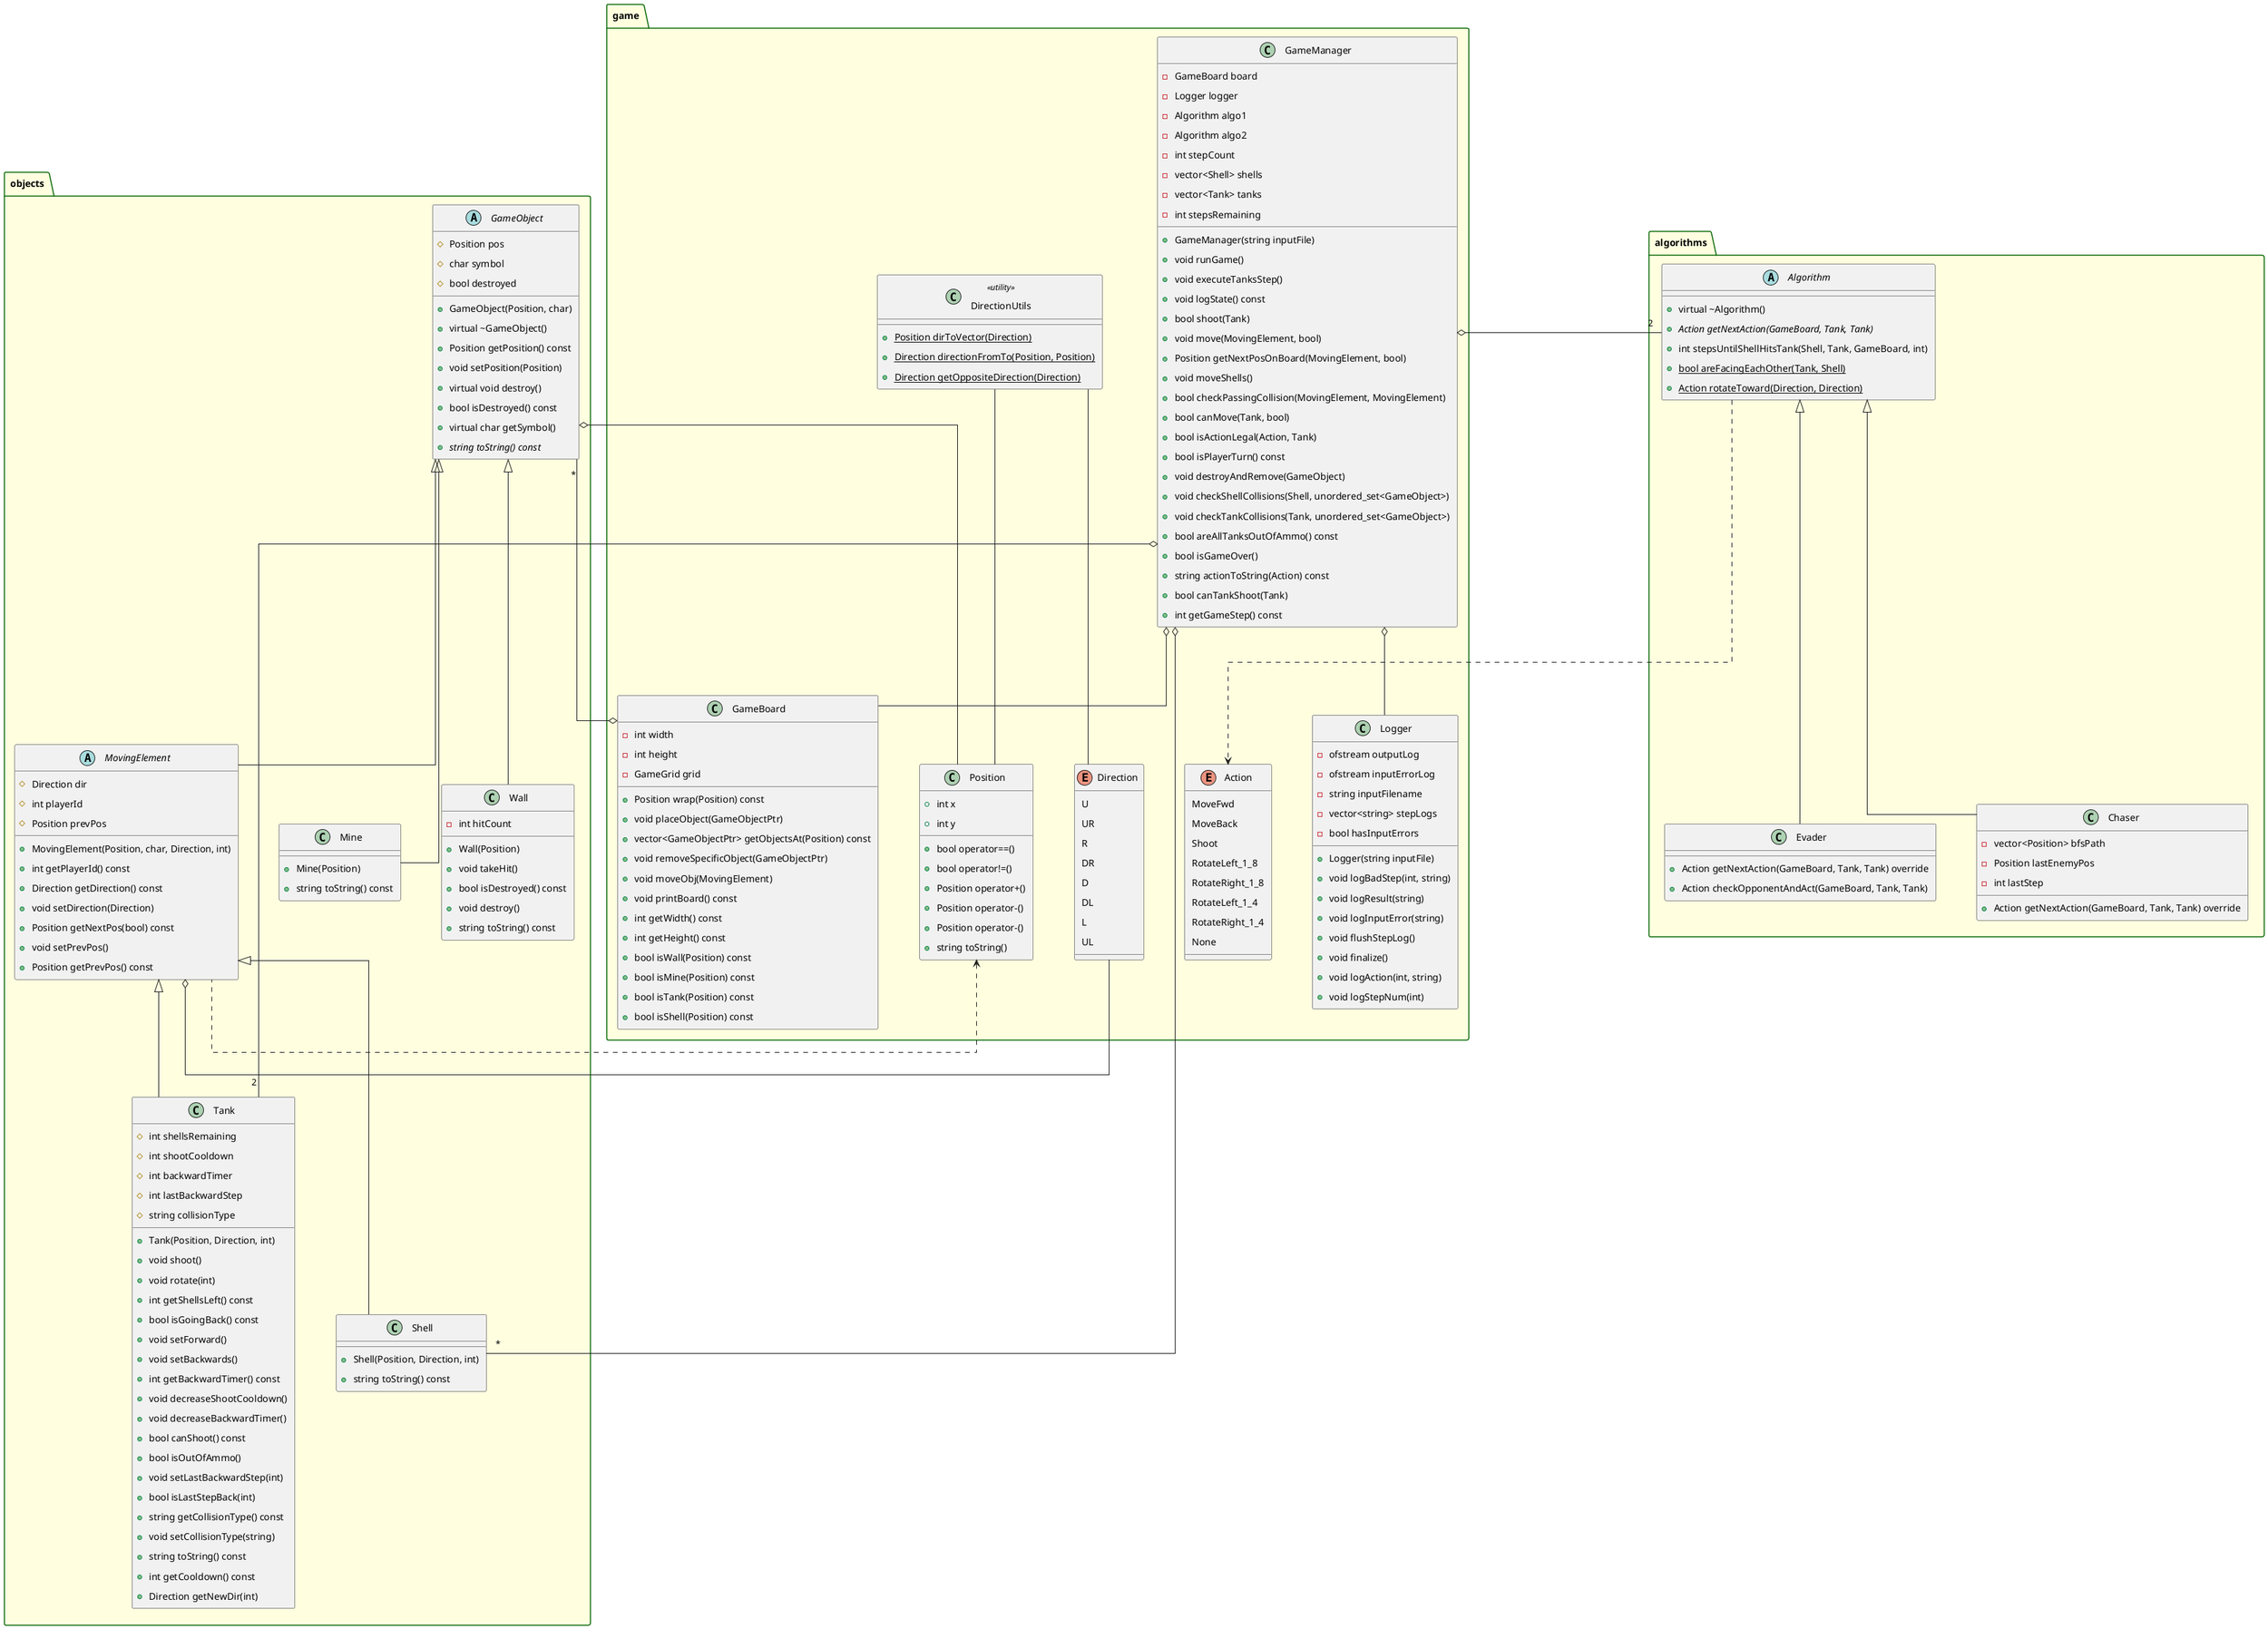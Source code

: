 @startuml "Tank Game Class Diagram"
' Layout settings that don't affect arrow types
skinparam padding 5
skinparam packageMargin 200
skinparam packagePadding 1000
skinparam nodesep 60
skinparam ranksep 100
skinparam linetype ortho
skinparam PackageBorderColor DarkGreen
skinparam PackageBackgroundColor LightYellow
' Game components
package "game" {
  together {
    enum Direction {
      U
      UR
      R
      DR
      D
      DL
      L
      UL
    }

    enum Action {
      MoveFwd
      MoveBack
      Shoot
      RotateLeft_1_8
      RotateRight_1_8
      RotateLeft_1_4
      RotateRight_1_4
      None
    }

    class Position {
      +int x
      +int y
      +bool operator==()
      +bool operator!=()
      +Position operator+()
      +Position operator-()
      +Position operator-()
      +string toString()
    }
  }

  class DirectionUtils <<utility>> {
    +{static} Position dirToVector(Direction)
    +{static} Direction directionFromTo(Position, Position)
    +{static} Direction getOppositeDirection(Direction)
  }

  class Logger {
    -ofstream outputLog
    -ofstream inputErrorLog
    -string inputFilename
    -vector<string> stepLogs
    -bool hasInputErrors
    +Logger(string inputFile)
    +void logBadStep(int, string)
    +void logResult(string)
    +void logInputError(string)
    +void flushStepLog()
    +void finalize()
    +void logAction(int, string)
    +void logStepNum(int)
  }

  class GameBoard {
    -int width
    -int height
    -GameGrid grid
    +Position wrap(Position) const
    +void placeObject(GameObjectPtr)
    +vector<GameObjectPtr> getObjectsAt(Position) const
    +void removeSpecificObject(GameObjectPtr)
    +void moveObj(MovingElement)
    +void printBoard() const
    +int getWidth() const
    +int getHeight() const
    +bool isWall(Position) const
    +bool isMine(Position) const
    +bool isTank(Position) const
    +bool isShell(Position) const
  }

  class GameManager {
    -GameBoard board
    -Logger logger
    -Algorithm algo1
    -Algorithm algo2
    -int stepCount
    -vector<Shell> shells
    -vector<Tank> tanks
    -int stepsRemaining
    +GameManager(string inputFile)
    +void runGame()
    +void executeTanksStep()
    +void logState() const
    +bool shoot(Tank)
    +void move(MovingElement, bool)
    +Position getNextPosOnBoard(MovingElement, bool)
    +void moveShells()
    +bool checkPassingCollision(MovingElement, MovingElement)
    +bool canMove(Tank, bool)
    +bool isActionLegal(Action, Tank)
    +bool isPlayerTurn() const
    +void destroyAndRemove(GameObject)
    +void checkShellCollisions(Shell, unordered_set<GameObject>)
    +void checkTankCollisions(Tank, unordered_set<GameObject>)
    +bool areAllTanksOutOfAmmo() const
    +bool isGameOver()
    +string actionToString(Action) const
    +bool canTankShoot(Tank)
    +int getGameStep() const
  }
}

' Game objects
package "objects" {
  abstract class GameObject {
    #Position pos
    #char symbol
    #bool destroyed
    +GameObject(Position, char)
    +virtual ~GameObject()
    +Position getPosition() const
    +void setPosition(Position)
    +virtual void destroy()
    +bool isDestroyed() const
    +virtual char getSymbol()
    +{abstract} string toString() const
  }

  abstract class MovingElement {
    #Direction dir
    #int playerId
    #Position prevPos
    +MovingElement(Position, char, Direction, int)
    +int getPlayerId() const
    +Direction getDirection() const
    +void setDirection(Direction)
    +Position getNextPos(bool) const
    +void setPrevPos()
    +Position getPrevPos() const
  }

  together {
    class Wall {
      -int hitCount
      +Wall(Position)
      +void takeHit()
      +bool isDestroyed() const
      +void destroy()
      +string toString() const
    }

    class Mine {
      +Mine(Position)
      +string toString() const
    }
  }

  together {
    class Shell {
      +Shell(Position, Direction, int)
      +string toString() const
    }

    class Tank {
      #int shellsRemaining
      #int shootCooldown
      #int backwardTimer
      #int lastBackwardStep
      #string collisionType
      +Tank(Position, Direction, int)
      +void shoot()
      +void rotate(int)
      +int getShellsLeft() const
      +bool isGoingBack() const
      +void setForward()
      +void setBackwards()
      +int getBackwardTimer() const
      +void decreaseShootCooldown()
      +void decreaseBackwardTimer()
      +bool canShoot() const
      +bool isOutOfAmmo()
      +void setLastBackwardStep(int)
      +bool isLastStepBack(int)
      +string getCollisionType() const
      +void setCollisionType(string)
      +string toString() const
      +int getCooldown() const
      +Direction getNewDir(int)
    }
  }
}

' Algorithms
package "algorithms" {
  abstract class Algorithm {
    +virtual ~Algorithm()
    +{abstract} Action getNextAction(GameBoard, Tank, Tank)
    +int stepsUntilShellHitsTank(Shell, Tank, GameBoard, int)
    +{static} bool areFacingEachOther(Tank, Shell)
    +{static} Action rotateToward(Direction, Direction)
  }

  together {
    class Chaser {
      -vector<Position> bfsPath
      -Position lastEnemyPos
      -int lastStep
      +Action getNextAction(GameBoard, Tank, Tank) override
    }

    class Evader {
      +Action getNextAction(GameBoard, Tank, Tank) override
      +Action checkOpponentAndAct(GameBoard, Tank, Tank)
    }
  }
}

' Inheritance relationships - keeping original arrow types
GameObject <|-- MovingElement
GameObject <|-- Wall
GameObject <|-- Mine
MovingElement <|-- Shell
MovingElement <|-- Tank
Algorithm <|-- Chaser
Algorithm <|-- Evader

' Composition relationships - keeping original arrow types
GameManager o-- GameBoard
GameManager o-- Logger
GameManager o-- "2" Algorithm
GameManager o-- "*" Shell
GameManager o-- "2" Tank

GameBoard o-- "*" GameObject

' Added relationships - keeping original arrow types
GameObject o-- Position
MovingElement o-- Direction
Algorithm ..> Action
DirectionUtils -- Direction
DirectionUtils -- Position
Position <.. MovingElement

@enduml